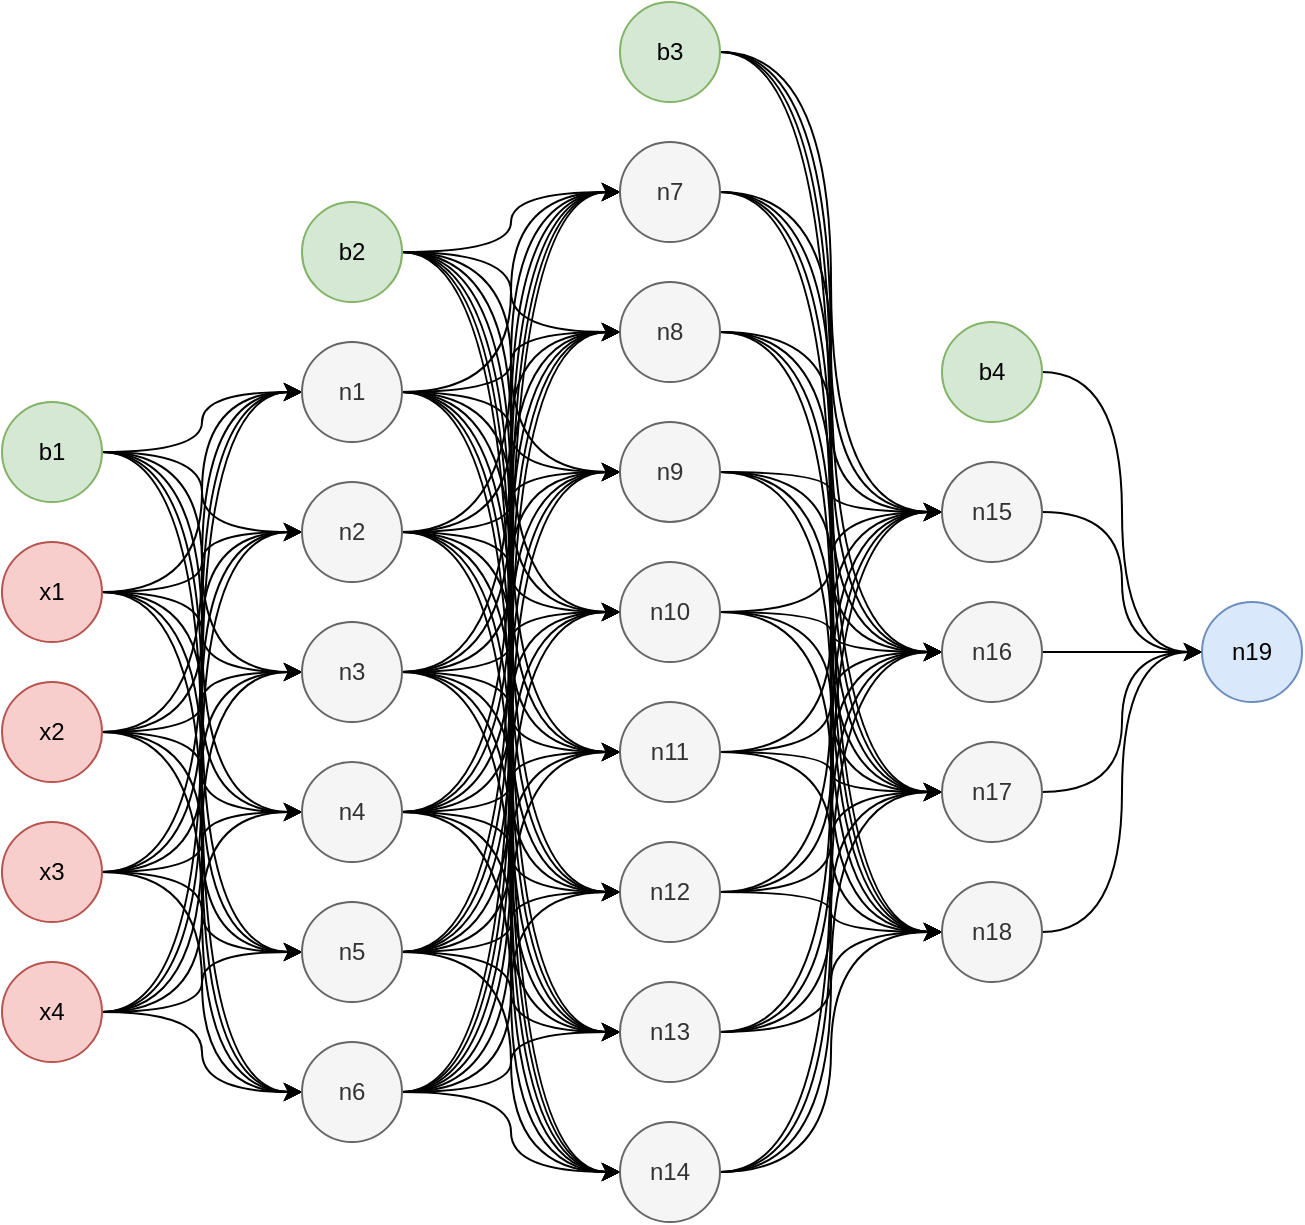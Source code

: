 <mxfile version="14.1.8" type="device"><diagram id="i4QW6xnq4orfAD7NVivl" name="Page-1"><mxGraphModel dx="1038" dy="580" grid="1" gridSize="10" guides="1" tooltips="1" connect="1" arrows="1" fold="1" page="1" pageScale="1" pageWidth="827" pageHeight="1169" math="0" shadow="0"><root><mxCell id="0"/><mxCell id="1" parent="0"/><mxCell id="Dsh7OCqlqzc1dvx7NN0r-18" style="edgeStyle=orthogonalEdgeStyle;curved=1;rounded=0;orthogonalLoop=1;jettySize=auto;html=1;exitX=1;exitY=0.5;exitDx=0;exitDy=0;entryX=0;entryY=0.5;entryDx=0;entryDy=0;" edge="1" parent="1" source="Dsh7OCqlqzc1dvx7NN0r-1" target="Dsh7OCqlqzc1dvx7NN0r-7"><mxGeometry relative="1" as="geometry"/></mxCell><mxCell id="Dsh7OCqlqzc1dvx7NN0r-19" style="edgeStyle=orthogonalEdgeStyle;curved=1;rounded=0;orthogonalLoop=1;jettySize=auto;html=1;exitX=1;exitY=0.5;exitDx=0;exitDy=0;entryX=0;entryY=0.5;entryDx=0;entryDy=0;" edge="1" parent="1" source="Dsh7OCqlqzc1dvx7NN0r-1" target="Dsh7OCqlqzc1dvx7NN0r-6"><mxGeometry relative="1" as="geometry"/></mxCell><mxCell id="Dsh7OCqlqzc1dvx7NN0r-20" style="edgeStyle=orthogonalEdgeStyle;curved=1;rounded=0;orthogonalLoop=1;jettySize=auto;html=1;exitX=1;exitY=0.5;exitDx=0;exitDy=0;entryX=0;entryY=0.5;entryDx=0;entryDy=0;" edge="1" parent="1" source="Dsh7OCqlqzc1dvx7NN0r-1" target="Dsh7OCqlqzc1dvx7NN0r-8"><mxGeometry relative="1" as="geometry"/></mxCell><mxCell id="Dsh7OCqlqzc1dvx7NN0r-21" style="edgeStyle=orthogonalEdgeStyle;curved=1;rounded=0;orthogonalLoop=1;jettySize=auto;html=1;exitX=1;exitY=0.5;exitDx=0;exitDy=0;entryX=0;entryY=0.5;entryDx=0;entryDy=0;" edge="1" parent="1" source="Dsh7OCqlqzc1dvx7NN0r-1" target="Dsh7OCqlqzc1dvx7NN0r-9"><mxGeometry relative="1" as="geometry"/></mxCell><mxCell id="Dsh7OCqlqzc1dvx7NN0r-22" style="edgeStyle=orthogonalEdgeStyle;curved=1;rounded=0;orthogonalLoop=1;jettySize=auto;html=1;exitX=1;exitY=0.5;exitDx=0;exitDy=0;entryX=0;entryY=0.5;entryDx=0;entryDy=0;" edge="1" parent="1" source="Dsh7OCqlqzc1dvx7NN0r-1" target="Dsh7OCqlqzc1dvx7NN0r-10"><mxGeometry relative="1" as="geometry"/></mxCell><mxCell id="Dsh7OCqlqzc1dvx7NN0r-23" style="edgeStyle=orthogonalEdgeStyle;curved=1;rounded=0;orthogonalLoop=1;jettySize=auto;html=1;exitX=1;exitY=0.5;exitDx=0;exitDy=0;entryX=0;entryY=0.5;entryDx=0;entryDy=0;" edge="1" parent="1" source="Dsh7OCqlqzc1dvx7NN0r-1" target="Dsh7OCqlqzc1dvx7NN0r-11"><mxGeometry relative="1" as="geometry"/></mxCell><mxCell id="Dsh7OCqlqzc1dvx7NN0r-1" value="x1" style="ellipse;whiteSpace=wrap;html=1;fillColor=#f8cecc;strokeColor=#b85450;" vertex="1" parent="1"><mxGeometry x="80" y="280" width="50" height="50" as="geometry"/></mxCell><mxCell id="Dsh7OCqlqzc1dvx7NN0r-24" style="edgeStyle=orthogonalEdgeStyle;curved=1;rounded=0;orthogonalLoop=1;jettySize=auto;html=1;exitX=1;exitY=0.5;exitDx=0;exitDy=0;entryX=0;entryY=0.5;entryDx=0;entryDy=0;" edge="1" parent="1" source="Dsh7OCqlqzc1dvx7NN0r-2" target="Dsh7OCqlqzc1dvx7NN0r-7"><mxGeometry relative="1" as="geometry"/></mxCell><mxCell id="Dsh7OCqlqzc1dvx7NN0r-25" style="edgeStyle=orthogonalEdgeStyle;curved=1;rounded=0;orthogonalLoop=1;jettySize=auto;html=1;exitX=1;exitY=0.5;exitDx=0;exitDy=0;entryX=0;entryY=0.5;entryDx=0;entryDy=0;" edge="1" parent="1" source="Dsh7OCqlqzc1dvx7NN0r-2" target="Dsh7OCqlqzc1dvx7NN0r-6"><mxGeometry relative="1" as="geometry"/></mxCell><mxCell id="Dsh7OCqlqzc1dvx7NN0r-26" style="edgeStyle=orthogonalEdgeStyle;curved=1;rounded=0;orthogonalLoop=1;jettySize=auto;html=1;exitX=1;exitY=0.5;exitDx=0;exitDy=0;entryX=0;entryY=0.5;entryDx=0;entryDy=0;" edge="1" parent="1" source="Dsh7OCqlqzc1dvx7NN0r-2" target="Dsh7OCqlqzc1dvx7NN0r-8"><mxGeometry relative="1" as="geometry"/></mxCell><mxCell id="Dsh7OCqlqzc1dvx7NN0r-27" style="edgeStyle=orthogonalEdgeStyle;curved=1;rounded=0;orthogonalLoop=1;jettySize=auto;html=1;exitX=1;exitY=0.5;exitDx=0;exitDy=0;entryX=0;entryY=0.5;entryDx=0;entryDy=0;" edge="1" parent="1" source="Dsh7OCqlqzc1dvx7NN0r-2" target="Dsh7OCqlqzc1dvx7NN0r-9"><mxGeometry relative="1" as="geometry"/></mxCell><mxCell id="Dsh7OCqlqzc1dvx7NN0r-28" style="edgeStyle=orthogonalEdgeStyle;curved=1;rounded=0;orthogonalLoop=1;jettySize=auto;html=1;exitX=1;exitY=0.5;exitDx=0;exitDy=0;entryX=0;entryY=0.5;entryDx=0;entryDy=0;" edge="1" parent="1" source="Dsh7OCqlqzc1dvx7NN0r-2" target="Dsh7OCqlqzc1dvx7NN0r-10"><mxGeometry relative="1" as="geometry"/></mxCell><mxCell id="Dsh7OCqlqzc1dvx7NN0r-29" style="edgeStyle=orthogonalEdgeStyle;curved=1;rounded=0;orthogonalLoop=1;jettySize=auto;html=1;exitX=1;exitY=0.5;exitDx=0;exitDy=0;entryX=0;entryY=0.5;entryDx=0;entryDy=0;" edge="1" parent="1" source="Dsh7OCqlqzc1dvx7NN0r-2" target="Dsh7OCqlqzc1dvx7NN0r-11"><mxGeometry relative="1" as="geometry"/></mxCell><mxCell id="Dsh7OCqlqzc1dvx7NN0r-2" value="x2" style="ellipse;whiteSpace=wrap;html=1;fillColor=#f8cecc;strokeColor=#b85450;" vertex="1" parent="1"><mxGeometry x="80" y="350" width="50" height="50" as="geometry"/></mxCell><mxCell id="Dsh7OCqlqzc1dvx7NN0r-30" style="edgeStyle=orthogonalEdgeStyle;curved=1;rounded=0;orthogonalLoop=1;jettySize=auto;html=1;exitX=1;exitY=0.5;exitDx=0;exitDy=0;entryX=0;entryY=0.5;entryDx=0;entryDy=0;" edge="1" parent="1" source="Dsh7OCqlqzc1dvx7NN0r-3" target="Dsh7OCqlqzc1dvx7NN0r-7"><mxGeometry relative="1" as="geometry"/></mxCell><mxCell id="Dsh7OCqlqzc1dvx7NN0r-31" style="edgeStyle=orthogonalEdgeStyle;curved=1;rounded=0;orthogonalLoop=1;jettySize=auto;html=1;exitX=1;exitY=0.5;exitDx=0;exitDy=0;entryX=0;entryY=0.5;entryDx=0;entryDy=0;" edge="1" parent="1" source="Dsh7OCqlqzc1dvx7NN0r-3" target="Dsh7OCqlqzc1dvx7NN0r-6"><mxGeometry relative="1" as="geometry"/></mxCell><mxCell id="Dsh7OCqlqzc1dvx7NN0r-32" style="edgeStyle=orthogonalEdgeStyle;curved=1;rounded=0;orthogonalLoop=1;jettySize=auto;html=1;exitX=1;exitY=0.5;exitDx=0;exitDy=0;entryX=0;entryY=0.5;entryDx=0;entryDy=0;" edge="1" parent="1" source="Dsh7OCqlqzc1dvx7NN0r-3" target="Dsh7OCqlqzc1dvx7NN0r-8"><mxGeometry relative="1" as="geometry"/></mxCell><mxCell id="Dsh7OCqlqzc1dvx7NN0r-33" style="edgeStyle=orthogonalEdgeStyle;curved=1;rounded=0;orthogonalLoop=1;jettySize=auto;html=1;exitX=1;exitY=0.5;exitDx=0;exitDy=0;entryX=0;entryY=0.5;entryDx=0;entryDy=0;" edge="1" parent="1" source="Dsh7OCqlqzc1dvx7NN0r-3" target="Dsh7OCqlqzc1dvx7NN0r-9"><mxGeometry relative="1" as="geometry"/></mxCell><mxCell id="Dsh7OCqlqzc1dvx7NN0r-34" style="edgeStyle=orthogonalEdgeStyle;curved=1;rounded=0;orthogonalLoop=1;jettySize=auto;html=1;exitX=1;exitY=0.5;exitDx=0;exitDy=0;entryX=0;entryY=0.5;entryDx=0;entryDy=0;" edge="1" parent="1" source="Dsh7OCqlqzc1dvx7NN0r-3" target="Dsh7OCqlqzc1dvx7NN0r-10"><mxGeometry relative="1" as="geometry"/></mxCell><mxCell id="Dsh7OCqlqzc1dvx7NN0r-35" style="edgeStyle=orthogonalEdgeStyle;curved=1;rounded=0;orthogonalLoop=1;jettySize=auto;html=1;exitX=1;exitY=0.5;exitDx=0;exitDy=0;entryX=0;entryY=0.5;entryDx=0;entryDy=0;" edge="1" parent="1" source="Dsh7OCqlqzc1dvx7NN0r-3" target="Dsh7OCqlqzc1dvx7NN0r-11"><mxGeometry relative="1" as="geometry"/></mxCell><mxCell id="Dsh7OCqlqzc1dvx7NN0r-3" value="x3" style="ellipse;whiteSpace=wrap;html=1;fillColor=#f8cecc;strokeColor=#b85450;" vertex="1" parent="1"><mxGeometry x="80" y="420" width="50" height="50" as="geometry"/></mxCell><mxCell id="Dsh7OCqlqzc1dvx7NN0r-36" style="edgeStyle=orthogonalEdgeStyle;curved=1;rounded=0;orthogonalLoop=1;jettySize=auto;html=1;exitX=1;exitY=0.5;exitDx=0;exitDy=0;entryX=0;entryY=0.5;entryDx=0;entryDy=0;" edge="1" parent="1" source="Dsh7OCqlqzc1dvx7NN0r-4" target="Dsh7OCqlqzc1dvx7NN0r-7"><mxGeometry relative="1" as="geometry"/></mxCell><mxCell id="Dsh7OCqlqzc1dvx7NN0r-37" style="edgeStyle=orthogonalEdgeStyle;curved=1;rounded=0;orthogonalLoop=1;jettySize=auto;html=1;exitX=1;exitY=0.5;exitDx=0;exitDy=0;entryX=0;entryY=0.5;entryDx=0;entryDy=0;" edge="1" parent="1" source="Dsh7OCqlqzc1dvx7NN0r-4" target="Dsh7OCqlqzc1dvx7NN0r-6"><mxGeometry relative="1" as="geometry"/></mxCell><mxCell id="Dsh7OCqlqzc1dvx7NN0r-38" style="edgeStyle=orthogonalEdgeStyle;curved=1;rounded=0;orthogonalLoop=1;jettySize=auto;html=1;exitX=1;exitY=0.5;exitDx=0;exitDy=0;entryX=0;entryY=0.5;entryDx=0;entryDy=0;" edge="1" parent="1" source="Dsh7OCqlqzc1dvx7NN0r-4" target="Dsh7OCqlqzc1dvx7NN0r-8"><mxGeometry relative="1" as="geometry"/></mxCell><mxCell id="Dsh7OCqlqzc1dvx7NN0r-39" style="edgeStyle=orthogonalEdgeStyle;curved=1;rounded=0;orthogonalLoop=1;jettySize=auto;html=1;exitX=1;exitY=0.5;exitDx=0;exitDy=0;entryX=0;entryY=0.5;entryDx=0;entryDy=0;" edge="1" parent="1" source="Dsh7OCqlqzc1dvx7NN0r-4" target="Dsh7OCqlqzc1dvx7NN0r-9"><mxGeometry relative="1" as="geometry"/></mxCell><mxCell id="Dsh7OCqlqzc1dvx7NN0r-40" style="edgeStyle=orthogonalEdgeStyle;curved=1;rounded=0;orthogonalLoop=1;jettySize=auto;html=1;exitX=1;exitY=0.5;exitDx=0;exitDy=0;entryX=0;entryY=0.5;entryDx=0;entryDy=0;" edge="1" parent="1" source="Dsh7OCqlqzc1dvx7NN0r-4" target="Dsh7OCqlqzc1dvx7NN0r-10"><mxGeometry relative="1" as="geometry"/></mxCell><mxCell id="Dsh7OCqlqzc1dvx7NN0r-41" style="edgeStyle=orthogonalEdgeStyle;curved=1;rounded=0;orthogonalLoop=1;jettySize=auto;html=1;exitX=1;exitY=0.5;exitDx=0;exitDy=0;entryX=0;entryY=0.5;entryDx=0;entryDy=0;" edge="1" parent="1" source="Dsh7OCqlqzc1dvx7NN0r-4" target="Dsh7OCqlqzc1dvx7NN0r-11"><mxGeometry relative="1" as="geometry"/></mxCell><mxCell id="Dsh7OCqlqzc1dvx7NN0r-4" value="x4" style="ellipse;whiteSpace=wrap;html=1;fillColor=#f8cecc;strokeColor=#b85450;" vertex="1" parent="1"><mxGeometry x="80" y="490" width="50" height="50" as="geometry"/></mxCell><mxCell id="Dsh7OCqlqzc1dvx7NN0r-12" style="edgeStyle=orthogonalEdgeStyle;rounded=0;orthogonalLoop=1;jettySize=auto;html=1;exitX=1;exitY=0.5;exitDx=0;exitDy=0;entryX=0;entryY=0.5;entryDx=0;entryDy=0;curved=1;" edge="1" parent="1" source="Dsh7OCqlqzc1dvx7NN0r-5" target="Dsh7OCqlqzc1dvx7NN0r-7"><mxGeometry relative="1" as="geometry"/></mxCell><mxCell id="Dsh7OCqlqzc1dvx7NN0r-13" style="edgeStyle=orthogonalEdgeStyle;curved=1;rounded=0;orthogonalLoop=1;jettySize=auto;html=1;exitX=1;exitY=0.5;exitDx=0;exitDy=0;entryX=0;entryY=0.5;entryDx=0;entryDy=0;" edge="1" parent="1" source="Dsh7OCqlqzc1dvx7NN0r-5" target="Dsh7OCqlqzc1dvx7NN0r-6"><mxGeometry relative="1" as="geometry"/></mxCell><mxCell id="Dsh7OCqlqzc1dvx7NN0r-14" style="edgeStyle=orthogonalEdgeStyle;curved=1;rounded=0;orthogonalLoop=1;jettySize=auto;html=1;exitX=1;exitY=0.5;exitDx=0;exitDy=0;entryX=0;entryY=0.5;entryDx=0;entryDy=0;" edge="1" parent="1" source="Dsh7OCqlqzc1dvx7NN0r-5" target="Dsh7OCqlqzc1dvx7NN0r-8"><mxGeometry relative="1" as="geometry"/></mxCell><mxCell id="Dsh7OCqlqzc1dvx7NN0r-15" style="edgeStyle=orthogonalEdgeStyle;curved=1;rounded=0;orthogonalLoop=1;jettySize=auto;html=1;exitX=1;exitY=0.5;exitDx=0;exitDy=0;entryX=0;entryY=0.5;entryDx=0;entryDy=0;" edge="1" parent="1" source="Dsh7OCqlqzc1dvx7NN0r-5" target="Dsh7OCqlqzc1dvx7NN0r-9"><mxGeometry relative="1" as="geometry"/></mxCell><mxCell id="Dsh7OCqlqzc1dvx7NN0r-16" style="edgeStyle=orthogonalEdgeStyle;curved=1;rounded=0;orthogonalLoop=1;jettySize=auto;html=1;exitX=1;exitY=0.5;exitDx=0;exitDy=0;entryX=0;entryY=0.5;entryDx=0;entryDy=0;" edge="1" parent="1" source="Dsh7OCqlqzc1dvx7NN0r-5" target="Dsh7OCqlqzc1dvx7NN0r-10"><mxGeometry relative="1" as="geometry"/></mxCell><mxCell id="Dsh7OCqlqzc1dvx7NN0r-17" style="edgeStyle=orthogonalEdgeStyle;curved=1;rounded=0;orthogonalLoop=1;jettySize=auto;html=1;exitX=1;exitY=0.5;exitDx=0;exitDy=0;entryX=0;entryY=0.5;entryDx=0;entryDy=0;" edge="1" parent="1" source="Dsh7OCqlqzc1dvx7NN0r-5" target="Dsh7OCqlqzc1dvx7NN0r-11"><mxGeometry relative="1" as="geometry"/></mxCell><mxCell id="Dsh7OCqlqzc1dvx7NN0r-5" value="b1" style="ellipse;whiteSpace=wrap;html=1;fillColor=#d5e8d4;strokeColor=#82b366;" vertex="1" parent="1"><mxGeometry x="80" y="210" width="50" height="50" as="geometry"/></mxCell><mxCell id="Dsh7OCqlqzc1dvx7NN0r-67" style="edgeStyle=orthogonalEdgeStyle;curved=1;rounded=0;orthogonalLoop=1;jettySize=auto;html=1;exitX=1;exitY=0.5;exitDx=0;exitDy=0;entryX=0;entryY=0.5;entryDx=0;entryDy=0;" edge="1" parent="1" source="Dsh7OCqlqzc1dvx7NN0r-6" target="Dsh7OCqlqzc1dvx7NN0r-43"><mxGeometry relative="1" as="geometry"/></mxCell><mxCell id="Dsh7OCqlqzc1dvx7NN0r-68" style="edgeStyle=orthogonalEdgeStyle;curved=1;rounded=0;orthogonalLoop=1;jettySize=auto;html=1;exitX=1;exitY=0.5;exitDx=0;exitDy=0;entryX=0;entryY=0.5;entryDx=0;entryDy=0;" edge="1" parent="1" source="Dsh7OCqlqzc1dvx7NN0r-6" target="Dsh7OCqlqzc1dvx7NN0r-42"><mxGeometry relative="1" as="geometry"/></mxCell><mxCell id="Dsh7OCqlqzc1dvx7NN0r-69" style="edgeStyle=orthogonalEdgeStyle;curved=1;rounded=0;orthogonalLoop=1;jettySize=auto;html=1;exitX=1;exitY=0.5;exitDx=0;exitDy=0;entryX=0;entryY=0.5;entryDx=0;entryDy=0;" edge="1" parent="1" source="Dsh7OCqlqzc1dvx7NN0r-6" target="Dsh7OCqlqzc1dvx7NN0r-44"><mxGeometry relative="1" as="geometry"/></mxCell><mxCell id="Dsh7OCqlqzc1dvx7NN0r-70" style="edgeStyle=orthogonalEdgeStyle;curved=1;rounded=0;orthogonalLoop=1;jettySize=auto;html=1;exitX=1;exitY=0.5;exitDx=0;exitDy=0;entryX=0;entryY=0.5;entryDx=0;entryDy=0;" edge="1" parent="1" source="Dsh7OCqlqzc1dvx7NN0r-6" target="Dsh7OCqlqzc1dvx7NN0r-45"><mxGeometry relative="1" as="geometry"/></mxCell><mxCell id="Dsh7OCqlqzc1dvx7NN0r-71" style="edgeStyle=orthogonalEdgeStyle;curved=1;rounded=0;orthogonalLoop=1;jettySize=auto;html=1;exitX=1;exitY=0.5;exitDx=0;exitDy=0;entryX=0;entryY=0.5;entryDx=0;entryDy=0;" edge="1" parent="1" source="Dsh7OCqlqzc1dvx7NN0r-6" target="Dsh7OCqlqzc1dvx7NN0r-46"><mxGeometry relative="1" as="geometry"/></mxCell><mxCell id="Dsh7OCqlqzc1dvx7NN0r-72" style="edgeStyle=orthogonalEdgeStyle;curved=1;rounded=0;orthogonalLoop=1;jettySize=auto;html=1;exitX=1;exitY=0.5;exitDx=0;exitDy=0;entryX=0;entryY=0.5;entryDx=0;entryDy=0;" edge="1" parent="1" source="Dsh7OCqlqzc1dvx7NN0r-6" target="Dsh7OCqlqzc1dvx7NN0r-47"><mxGeometry relative="1" as="geometry"/></mxCell><mxCell id="Dsh7OCqlqzc1dvx7NN0r-73" style="edgeStyle=orthogonalEdgeStyle;curved=1;rounded=0;orthogonalLoop=1;jettySize=auto;html=1;exitX=1;exitY=0.5;exitDx=0;exitDy=0;entryX=0;entryY=0.5;entryDx=0;entryDy=0;" edge="1" parent="1" source="Dsh7OCqlqzc1dvx7NN0r-6" target="Dsh7OCqlqzc1dvx7NN0r-48"><mxGeometry relative="1" as="geometry"/></mxCell><mxCell id="Dsh7OCqlqzc1dvx7NN0r-74" style="edgeStyle=orthogonalEdgeStyle;curved=1;rounded=0;orthogonalLoop=1;jettySize=auto;html=1;exitX=1;exitY=0.5;exitDx=0;exitDy=0;entryX=0;entryY=0.5;entryDx=0;entryDy=0;" edge="1" parent="1" source="Dsh7OCqlqzc1dvx7NN0r-6" target="Dsh7OCqlqzc1dvx7NN0r-49"><mxGeometry relative="1" as="geometry"/></mxCell><mxCell id="Dsh7OCqlqzc1dvx7NN0r-6" value="n2" style="ellipse;whiteSpace=wrap;html=1;fillColor=#f5f5f5;strokeColor=#666666;fontColor=#333333;" vertex="1" parent="1"><mxGeometry x="230" y="250" width="50" height="50" as="geometry"/></mxCell><mxCell id="Dsh7OCqlqzc1dvx7NN0r-59" style="edgeStyle=orthogonalEdgeStyle;curved=1;rounded=0;orthogonalLoop=1;jettySize=auto;html=1;exitX=1;exitY=0.5;exitDx=0;exitDy=0;entryX=0;entryY=0.5;entryDx=0;entryDy=0;" edge="1" parent="1" source="Dsh7OCqlqzc1dvx7NN0r-7" target="Dsh7OCqlqzc1dvx7NN0r-43"><mxGeometry relative="1" as="geometry"/></mxCell><mxCell id="Dsh7OCqlqzc1dvx7NN0r-60" style="edgeStyle=orthogonalEdgeStyle;curved=1;rounded=0;orthogonalLoop=1;jettySize=auto;html=1;exitX=1;exitY=0.5;exitDx=0;exitDy=0;entryX=0;entryY=0.5;entryDx=0;entryDy=0;" edge="1" parent="1" source="Dsh7OCqlqzc1dvx7NN0r-7" target="Dsh7OCqlqzc1dvx7NN0r-42"><mxGeometry relative="1" as="geometry"/></mxCell><mxCell id="Dsh7OCqlqzc1dvx7NN0r-61" style="edgeStyle=orthogonalEdgeStyle;curved=1;rounded=0;orthogonalLoop=1;jettySize=auto;html=1;exitX=1;exitY=0.5;exitDx=0;exitDy=0;entryX=0;entryY=0.5;entryDx=0;entryDy=0;" edge="1" parent="1" source="Dsh7OCqlqzc1dvx7NN0r-7" target="Dsh7OCqlqzc1dvx7NN0r-44"><mxGeometry relative="1" as="geometry"/></mxCell><mxCell id="Dsh7OCqlqzc1dvx7NN0r-62" style="edgeStyle=orthogonalEdgeStyle;curved=1;rounded=0;orthogonalLoop=1;jettySize=auto;html=1;exitX=1;exitY=0.5;exitDx=0;exitDy=0;entryX=0;entryY=0.5;entryDx=0;entryDy=0;" edge="1" parent="1" source="Dsh7OCqlqzc1dvx7NN0r-7" target="Dsh7OCqlqzc1dvx7NN0r-45"><mxGeometry relative="1" as="geometry"/></mxCell><mxCell id="Dsh7OCqlqzc1dvx7NN0r-63" style="edgeStyle=orthogonalEdgeStyle;curved=1;rounded=0;orthogonalLoop=1;jettySize=auto;html=1;exitX=1;exitY=0.5;exitDx=0;exitDy=0;entryX=0;entryY=0.5;entryDx=0;entryDy=0;" edge="1" parent="1" source="Dsh7OCqlqzc1dvx7NN0r-7" target="Dsh7OCqlqzc1dvx7NN0r-46"><mxGeometry relative="1" as="geometry"/></mxCell><mxCell id="Dsh7OCqlqzc1dvx7NN0r-64" style="edgeStyle=orthogonalEdgeStyle;curved=1;rounded=0;orthogonalLoop=1;jettySize=auto;html=1;exitX=1;exitY=0.5;exitDx=0;exitDy=0;entryX=0;entryY=0.5;entryDx=0;entryDy=0;" edge="1" parent="1" source="Dsh7OCqlqzc1dvx7NN0r-7" target="Dsh7OCqlqzc1dvx7NN0r-47"><mxGeometry relative="1" as="geometry"/></mxCell><mxCell id="Dsh7OCqlqzc1dvx7NN0r-65" style="edgeStyle=orthogonalEdgeStyle;curved=1;rounded=0;orthogonalLoop=1;jettySize=auto;html=1;exitX=1;exitY=0.5;exitDx=0;exitDy=0;entryX=0;entryY=0.5;entryDx=0;entryDy=0;" edge="1" parent="1" source="Dsh7OCqlqzc1dvx7NN0r-7" target="Dsh7OCqlqzc1dvx7NN0r-48"><mxGeometry relative="1" as="geometry"/></mxCell><mxCell id="Dsh7OCqlqzc1dvx7NN0r-66" style="edgeStyle=orthogonalEdgeStyle;curved=1;rounded=0;orthogonalLoop=1;jettySize=auto;html=1;exitX=1;exitY=0.5;exitDx=0;exitDy=0;entryX=0;entryY=0.5;entryDx=0;entryDy=0;" edge="1" parent="1" source="Dsh7OCqlqzc1dvx7NN0r-7" target="Dsh7OCqlqzc1dvx7NN0r-49"><mxGeometry relative="1" as="geometry"/></mxCell><mxCell id="Dsh7OCqlqzc1dvx7NN0r-7" value="n1" style="ellipse;whiteSpace=wrap;html=1;fillColor=#f5f5f5;strokeColor=#666666;fontColor=#333333;" vertex="1" parent="1"><mxGeometry x="230" y="180" width="50" height="50" as="geometry"/></mxCell><mxCell id="Dsh7OCqlqzc1dvx7NN0r-75" style="edgeStyle=orthogonalEdgeStyle;curved=1;rounded=0;orthogonalLoop=1;jettySize=auto;html=1;exitX=1;exitY=0.5;exitDx=0;exitDy=0;entryX=0;entryY=0.5;entryDx=0;entryDy=0;" edge="1" parent="1" source="Dsh7OCqlqzc1dvx7NN0r-8" target="Dsh7OCqlqzc1dvx7NN0r-43"><mxGeometry relative="1" as="geometry"/></mxCell><mxCell id="Dsh7OCqlqzc1dvx7NN0r-76" style="edgeStyle=orthogonalEdgeStyle;curved=1;rounded=0;orthogonalLoop=1;jettySize=auto;html=1;exitX=1;exitY=0.5;exitDx=0;exitDy=0;entryX=0;entryY=0.5;entryDx=0;entryDy=0;" edge="1" parent="1" source="Dsh7OCqlqzc1dvx7NN0r-8" target="Dsh7OCqlqzc1dvx7NN0r-42"><mxGeometry relative="1" as="geometry"/></mxCell><mxCell id="Dsh7OCqlqzc1dvx7NN0r-77" style="edgeStyle=orthogonalEdgeStyle;curved=1;rounded=0;orthogonalLoop=1;jettySize=auto;html=1;exitX=1;exitY=0.5;exitDx=0;exitDy=0;entryX=0;entryY=0.5;entryDx=0;entryDy=0;" edge="1" parent="1" source="Dsh7OCqlqzc1dvx7NN0r-8" target="Dsh7OCqlqzc1dvx7NN0r-44"><mxGeometry relative="1" as="geometry"/></mxCell><mxCell id="Dsh7OCqlqzc1dvx7NN0r-78" style="edgeStyle=orthogonalEdgeStyle;curved=1;rounded=0;orthogonalLoop=1;jettySize=auto;html=1;exitX=1;exitY=0.5;exitDx=0;exitDy=0;entryX=0;entryY=0.5;entryDx=0;entryDy=0;" edge="1" parent="1" source="Dsh7OCqlqzc1dvx7NN0r-8" target="Dsh7OCqlqzc1dvx7NN0r-45"><mxGeometry relative="1" as="geometry"/></mxCell><mxCell id="Dsh7OCqlqzc1dvx7NN0r-79" style="edgeStyle=orthogonalEdgeStyle;curved=1;rounded=0;orthogonalLoop=1;jettySize=auto;html=1;exitX=1;exitY=0.5;exitDx=0;exitDy=0;entryX=0;entryY=0.5;entryDx=0;entryDy=0;" edge="1" parent="1" source="Dsh7OCqlqzc1dvx7NN0r-8" target="Dsh7OCqlqzc1dvx7NN0r-46"><mxGeometry relative="1" as="geometry"/></mxCell><mxCell id="Dsh7OCqlqzc1dvx7NN0r-80" style="edgeStyle=orthogonalEdgeStyle;curved=1;rounded=0;orthogonalLoop=1;jettySize=auto;html=1;exitX=1;exitY=0.5;exitDx=0;exitDy=0;entryX=0;entryY=0.5;entryDx=0;entryDy=0;" edge="1" parent="1" source="Dsh7OCqlqzc1dvx7NN0r-8" target="Dsh7OCqlqzc1dvx7NN0r-47"><mxGeometry relative="1" as="geometry"/></mxCell><mxCell id="Dsh7OCqlqzc1dvx7NN0r-81" style="edgeStyle=orthogonalEdgeStyle;curved=1;rounded=0;orthogonalLoop=1;jettySize=auto;html=1;exitX=1;exitY=0.5;exitDx=0;exitDy=0;entryX=0;entryY=0.5;entryDx=0;entryDy=0;" edge="1" parent="1" source="Dsh7OCqlqzc1dvx7NN0r-8" target="Dsh7OCqlqzc1dvx7NN0r-48"><mxGeometry relative="1" as="geometry"/></mxCell><mxCell id="Dsh7OCqlqzc1dvx7NN0r-82" style="edgeStyle=orthogonalEdgeStyle;curved=1;rounded=0;orthogonalLoop=1;jettySize=auto;html=1;exitX=1;exitY=0.5;exitDx=0;exitDy=0;entryX=0;entryY=0.5;entryDx=0;entryDy=0;" edge="1" parent="1" source="Dsh7OCqlqzc1dvx7NN0r-8" target="Dsh7OCqlqzc1dvx7NN0r-49"><mxGeometry relative="1" as="geometry"/></mxCell><mxCell id="Dsh7OCqlqzc1dvx7NN0r-8" value="n3" style="ellipse;whiteSpace=wrap;html=1;fillColor=#f5f5f5;strokeColor=#666666;fontColor=#333333;" vertex="1" parent="1"><mxGeometry x="230" y="320" width="50" height="50" as="geometry"/></mxCell><mxCell id="Dsh7OCqlqzc1dvx7NN0r-83" style="edgeStyle=orthogonalEdgeStyle;curved=1;rounded=0;orthogonalLoop=1;jettySize=auto;html=1;exitX=1;exitY=0.5;exitDx=0;exitDy=0;entryX=0;entryY=0.5;entryDx=0;entryDy=0;" edge="1" parent="1" source="Dsh7OCqlqzc1dvx7NN0r-9" target="Dsh7OCqlqzc1dvx7NN0r-43"><mxGeometry relative="1" as="geometry"/></mxCell><mxCell id="Dsh7OCqlqzc1dvx7NN0r-84" style="edgeStyle=orthogonalEdgeStyle;curved=1;rounded=0;orthogonalLoop=1;jettySize=auto;html=1;exitX=1;exitY=0.5;exitDx=0;exitDy=0;entryX=0;entryY=0.5;entryDx=0;entryDy=0;" edge="1" parent="1" source="Dsh7OCqlqzc1dvx7NN0r-9" target="Dsh7OCqlqzc1dvx7NN0r-42"><mxGeometry relative="1" as="geometry"/></mxCell><mxCell id="Dsh7OCqlqzc1dvx7NN0r-85" style="edgeStyle=orthogonalEdgeStyle;curved=1;rounded=0;orthogonalLoop=1;jettySize=auto;html=1;exitX=1;exitY=0.5;exitDx=0;exitDy=0;entryX=0;entryY=0.5;entryDx=0;entryDy=0;" edge="1" parent="1" source="Dsh7OCqlqzc1dvx7NN0r-9" target="Dsh7OCqlqzc1dvx7NN0r-44"><mxGeometry relative="1" as="geometry"/></mxCell><mxCell id="Dsh7OCqlqzc1dvx7NN0r-86" style="edgeStyle=orthogonalEdgeStyle;curved=1;rounded=0;orthogonalLoop=1;jettySize=auto;html=1;exitX=1;exitY=0.5;exitDx=0;exitDy=0;entryX=0;entryY=0.5;entryDx=0;entryDy=0;" edge="1" parent="1" source="Dsh7OCqlqzc1dvx7NN0r-9" target="Dsh7OCqlqzc1dvx7NN0r-45"><mxGeometry relative="1" as="geometry"/></mxCell><mxCell id="Dsh7OCqlqzc1dvx7NN0r-87" style="edgeStyle=orthogonalEdgeStyle;curved=1;rounded=0;orthogonalLoop=1;jettySize=auto;html=1;exitX=1;exitY=0.5;exitDx=0;exitDy=0;entryX=0;entryY=0.5;entryDx=0;entryDy=0;" edge="1" parent="1" source="Dsh7OCqlqzc1dvx7NN0r-9" target="Dsh7OCqlqzc1dvx7NN0r-46"><mxGeometry relative="1" as="geometry"/></mxCell><mxCell id="Dsh7OCqlqzc1dvx7NN0r-88" style="edgeStyle=orthogonalEdgeStyle;curved=1;rounded=0;orthogonalLoop=1;jettySize=auto;html=1;exitX=1;exitY=0.5;exitDx=0;exitDy=0;entryX=0;entryY=0.5;entryDx=0;entryDy=0;" edge="1" parent="1" source="Dsh7OCqlqzc1dvx7NN0r-9" target="Dsh7OCqlqzc1dvx7NN0r-47"><mxGeometry relative="1" as="geometry"/></mxCell><mxCell id="Dsh7OCqlqzc1dvx7NN0r-89" style="edgeStyle=orthogonalEdgeStyle;curved=1;rounded=0;orthogonalLoop=1;jettySize=auto;html=1;exitX=1;exitY=0.5;exitDx=0;exitDy=0;entryX=0;entryY=0.5;entryDx=0;entryDy=0;" edge="1" parent="1" source="Dsh7OCqlqzc1dvx7NN0r-9" target="Dsh7OCqlqzc1dvx7NN0r-48"><mxGeometry relative="1" as="geometry"/></mxCell><mxCell id="Dsh7OCqlqzc1dvx7NN0r-90" style="edgeStyle=orthogonalEdgeStyle;curved=1;rounded=0;orthogonalLoop=1;jettySize=auto;html=1;exitX=1;exitY=0.5;exitDx=0;exitDy=0;entryX=0;entryY=0.5;entryDx=0;entryDy=0;" edge="1" parent="1" source="Dsh7OCqlqzc1dvx7NN0r-9" target="Dsh7OCqlqzc1dvx7NN0r-49"><mxGeometry relative="1" as="geometry"/></mxCell><mxCell id="Dsh7OCqlqzc1dvx7NN0r-9" value="n4" style="ellipse;whiteSpace=wrap;html=1;fillColor=#f5f5f5;strokeColor=#666666;fontColor=#333333;" vertex="1" parent="1"><mxGeometry x="230" y="390" width="50" height="50" as="geometry"/></mxCell><mxCell id="Dsh7OCqlqzc1dvx7NN0r-91" style="edgeStyle=orthogonalEdgeStyle;curved=1;rounded=0;orthogonalLoop=1;jettySize=auto;html=1;exitX=1;exitY=0.5;exitDx=0;exitDy=0;entryX=0;entryY=0.5;entryDx=0;entryDy=0;" edge="1" parent="1" source="Dsh7OCqlqzc1dvx7NN0r-10" target="Dsh7OCqlqzc1dvx7NN0r-43"><mxGeometry relative="1" as="geometry"/></mxCell><mxCell id="Dsh7OCqlqzc1dvx7NN0r-92" style="edgeStyle=orthogonalEdgeStyle;curved=1;rounded=0;orthogonalLoop=1;jettySize=auto;html=1;exitX=1;exitY=0.5;exitDx=0;exitDy=0;entryX=0;entryY=0.5;entryDx=0;entryDy=0;" edge="1" parent="1" source="Dsh7OCqlqzc1dvx7NN0r-10" target="Dsh7OCqlqzc1dvx7NN0r-42"><mxGeometry relative="1" as="geometry"/></mxCell><mxCell id="Dsh7OCqlqzc1dvx7NN0r-93" style="edgeStyle=orthogonalEdgeStyle;curved=1;rounded=0;orthogonalLoop=1;jettySize=auto;html=1;exitX=1;exitY=0.5;exitDx=0;exitDy=0;entryX=0;entryY=0.5;entryDx=0;entryDy=0;" edge="1" parent="1" source="Dsh7OCqlqzc1dvx7NN0r-10" target="Dsh7OCqlqzc1dvx7NN0r-44"><mxGeometry relative="1" as="geometry"/></mxCell><mxCell id="Dsh7OCqlqzc1dvx7NN0r-94" style="edgeStyle=orthogonalEdgeStyle;curved=1;rounded=0;orthogonalLoop=1;jettySize=auto;html=1;exitX=1;exitY=0.5;exitDx=0;exitDy=0;entryX=0;entryY=0.5;entryDx=0;entryDy=0;" edge="1" parent="1" source="Dsh7OCqlqzc1dvx7NN0r-10" target="Dsh7OCqlqzc1dvx7NN0r-45"><mxGeometry relative="1" as="geometry"/></mxCell><mxCell id="Dsh7OCqlqzc1dvx7NN0r-95" style="edgeStyle=orthogonalEdgeStyle;curved=1;rounded=0;orthogonalLoop=1;jettySize=auto;html=1;exitX=1;exitY=0.5;exitDx=0;exitDy=0;entryX=0;entryY=0.5;entryDx=0;entryDy=0;" edge="1" parent="1" source="Dsh7OCqlqzc1dvx7NN0r-10" target="Dsh7OCqlqzc1dvx7NN0r-46"><mxGeometry relative="1" as="geometry"/></mxCell><mxCell id="Dsh7OCqlqzc1dvx7NN0r-96" style="edgeStyle=orthogonalEdgeStyle;curved=1;rounded=0;orthogonalLoop=1;jettySize=auto;html=1;exitX=1;exitY=0.5;exitDx=0;exitDy=0;entryX=0;entryY=0.5;entryDx=0;entryDy=0;" edge="1" parent="1" source="Dsh7OCqlqzc1dvx7NN0r-10" target="Dsh7OCqlqzc1dvx7NN0r-47"><mxGeometry relative="1" as="geometry"/></mxCell><mxCell id="Dsh7OCqlqzc1dvx7NN0r-97" style="edgeStyle=orthogonalEdgeStyle;curved=1;rounded=0;orthogonalLoop=1;jettySize=auto;html=1;exitX=1;exitY=0.5;exitDx=0;exitDy=0;entryX=0;entryY=0.5;entryDx=0;entryDy=0;" edge="1" parent="1" source="Dsh7OCqlqzc1dvx7NN0r-10" target="Dsh7OCqlqzc1dvx7NN0r-48"><mxGeometry relative="1" as="geometry"/></mxCell><mxCell id="Dsh7OCqlqzc1dvx7NN0r-98" style="edgeStyle=orthogonalEdgeStyle;curved=1;rounded=0;orthogonalLoop=1;jettySize=auto;html=1;exitX=1;exitY=0.5;exitDx=0;exitDy=0;entryX=0;entryY=0.5;entryDx=0;entryDy=0;" edge="1" parent="1" source="Dsh7OCqlqzc1dvx7NN0r-10" target="Dsh7OCqlqzc1dvx7NN0r-49"><mxGeometry relative="1" as="geometry"/></mxCell><mxCell id="Dsh7OCqlqzc1dvx7NN0r-10" value="n5" style="ellipse;whiteSpace=wrap;html=1;fillColor=#f5f5f5;strokeColor=#666666;fontColor=#333333;" vertex="1" parent="1"><mxGeometry x="230" y="460" width="50" height="50" as="geometry"/></mxCell><mxCell id="Dsh7OCqlqzc1dvx7NN0r-99" style="edgeStyle=orthogonalEdgeStyle;curved=1;rounded=0;orthogonalLoop=1;jettySize=auto;html=1;exitX=1;exitY=0.5;exitDx=0;exitDy=0;entryX=0;entryY=0.5;entryDx=0;entryDy=0;" edge="1" parent="1" source="Dsh7OCqlqzc1dvx7NN0r-11" target="Dsh7OCqlqzc1dvx7NN0r-43"><mxGeometry relative="1" as="geometry"/></mxCell><mxCell id="Dsh7OCqlqzc1dvx7NN0r-100" style="edgeStyle=orthogonalEdgeStyle;curved=1;rounded=0;orthogonalLoop=1;jettySize=auto;html=1;exitX=1;exitY=0.5;exitDx=0;exitDy=0;entryX=0;entryY=0.5;entryDx=0;entryDy=0;" edge="1" parent="1" source="Dsh7OCqlqzc1dvx7NN0r-11" target="Dsh7OCqlqzc1dvx7NN0r-42"><mxGeometry relative="1" as="geometry"/></mxCell><mxCell id="Dsh7OCqlqzc1dvx7NN0r-101" style="edgeStyle=orthogonalEdgeStyle;curved=1;rounded=0;orthogonalLoop=1;jettySize=auto;html=1;exitX=1;exitY=0.5;exitDx=0;exitDy=0;entryX=0;entryY=0.5;entryDx=0;entryDy=0;" edge="1" parent="1" source="Dsh7OCqlqzc1dvx7NN0r-11" target="Dsh7OCqlqzc1dvx7NN0r-44"><mxGeometry relative="1" as="geometry"/></mxCell><mxCell id="Dsh7OCqlqzc1dvx7NN0r-102" style="edgeStyle=orthogonalEdgeStyle;curved=1;rounded=0;orthogonalLoop=1;jettySize=auto;html=1;exitX=1;exitY=0.5;exitDx=0;exitDy=0;entryX=0;entryY=0.5;entryDx=0;entryDy=0;" edge="1" parent="1" source="Dsh7OCqlqzc1dvx7NN0r-11" target="Dsh7OCqlqzc1dvx7NN0r-45"><mxGeometry relative="1" as="geometry"/></mxCell><mxCell id="Dsh7OCqlqzc1dvx7NN0r-103" style="edgeStyle=orthogonalEdgeStyle;curved=1;rounded=0;orthogonalLoop=1;jettySize=auto;html=1;exitX=1;exitY=0.5;exitDx=0;exitDy=0;entryX=0;entryY=0.5;entryDx=0;entryDy=0;" edge="1" parent="1" source="Dsh7OCqlqzc1dvx7NN0r-11" target="Dsh7OCqlqzc1dvx7NN0r-46"><mxGeometry relative="1" as="geometry"/></mxCell><mxCell id="Dsh7OCqlqzc1dvx7NN0r-104" style="edgeStyle=orthogonalEdgeStyle;curved=1;rounded=0;orthogonalLoop=1;jettySize=auto;html=1;exitX=1;exitY=0.5;exitDx=0;exitDy=0;entryX=0;entryY=0.5;entryDx=0;entryDy=0;" edge="1" parent="1" source="Dsh7OCqlqzc1dvx7NN0r-11" target="Dsh7OCqlqzc1dvx7NN0r-47"><mxGeometry relative="1" as="geometry"/></mxCell><mxCell id="Dsh7OCqlqzc1dvx7NN0r-105" style="edgeStyle=orthogonalEdgeStyle;curved=1;rounded=0;orthogonalLoop=1;jettySize=auto;html=1;exitX=1;exitY=0.5;exitDx=0;exitDy=0;entryX=0;entryY=0.5;entryDx=0;entryDy=0;" edge="1" parent="1" source="Dsh7OCqlqzc1dvx7NN0r-11" target="Dsh7OCqlqzc1dvx7NN0r-48"><mxGeometry relative="1" as="geometry"/></mxCell><mxCell id="Dsh7OCqlqzc1dvx7NN0r-106" style="edgeStyle=orthogonalEdgeStyle;curved=1;rounded=0;orthogonalLoop=1;jettySize=auto;html=1;exitX=1;exitY=0.5;exitDx=0;exitDy=0;entryX=0;entryY=0.5;entryDx=0;entryDy=0;" edge="1" parent="1" source="Dsh7OCqlqzc1dvx7NN0r-11" target="Dsh7OCqlqzc1dvx7NN0r-49"><mxGeometry relative="1" as="geometry"/></mxCell><mxCell id="Dsh7OCqlqzc1dvx7NN0r-11" value="n6" style="ellipse;whiteSpace=wrap;html=1;fillColor=#f5f5f5;strokeColor=#666666;fontColor=#333333;" vertex="1" parent="1"><mxGeometry x="230" y="530" width="50" height="50" as="geometry"/></mxCell><mxCell id="Dsh7OCqlqzc1dvx7NN0r-121" style="edgeStyle=orthogonalEdgeStyle;curved=1;rounded=0;orthogonalLoop=1;jettySize=auto;html=1;exitX=1;exitY=0.5;exitDx=0;exitDy=0;entryX=0;entryY=0.5;entryDx=0;entryDy=0;" edge="1" parent="1" source="Dsh7OCqlqzc1dvx7NN0r-42" target="Dsh7OCqlqzc1dvx7NN0r-108"><mxGeometry relative="1" as="geometry"/></mxCell><mxCell id="Dsh7OCqlqzc1dvx7NN0r-122" style="edgeStyle=orthogonalEdgeStyle;curved=1;rounded=0;orthogonalLoop=1;jettySize=auto;html=1;exitX=1;exitY=0.5;exitDx=0;exitDy=0;entryX=0;entryY=0.5;entryDx=0;entryDy=0;" edge="1" parent="1" source="Dsh7OCqlqzc1dvx7NN0r-42" target="Dsh7OCqlqzc1dvx7NN0r-107"><mxGeometry relative="1" as="geometry"/></mxCell><mxCell id="Dsh7OCqlqzc1dvx7NN0r-123" style="edgeStyle=orthogonalEdgeStyle;curved=1;rounded=0;orthogonalLoop=1;jettySize=auto;html=1;exitX=1;exitY=0.5;exitDx=0;exitDy=0;entryX=0;entryY=0.5;entryDx=0;entryDy=0;" edge="1" parent="1" source="Dsh7OCqlqzc1dvx7NN0r-42" target="Dsh7OCqlqzc1dvx7NN0r-109"><mxGeometry relative="1" as="geometry"/></mxCell><mxCell id="Dsh7OCqlqzc1dvx7NN0r-124" style="edgeStyle=orthogonalEdgeStyle;curved=1;rounded=0;orthogonalLoop=1;jettySize=auto;html=1;exitX=1;exitY=0.5;exitDx=0;exitDy=0;entryX=0;entryY=0.5;entryDx=0;entryDy=0;" edge="1" parent="1" source="Dsh7OCqlqzc1dvx7NN0r-42" target="Dsh7OCqlqzc1dvx7NN0r-110"><mxGeometry relative="1" as="geometry"/></mxCell><mxCell id="Dsh7OCqlqzc1dvx7NN0r-42" value="n8" style="ellipse;whiteSpace=wrap;html=1;fillColor=#f5f5f5;strokeColor=#666666;fontColor=#333333;" vertex="1" parent="1"><mxGeometry x="389" y="150" width="50" height="50" as="geometry"/></mxCell><mxCell id="Dsh7OCqlqzc1dvx7NN0r-116" style="edgeStyle=orthogonalEdgeStyle;curved=1;rounded=0;orthogonalLoop=1;jettySize=auto;html=1;exitX=1;exitY=0.5;exitDx=0;exitDy=0;entryX=0;entryY=0.5;entryDx=0;entryDy=0;" edge="1" parent="1" source="Dsh7OCqlqzc1dvx7NN0r-43" target="Dsh7OCqlqzc1dvx7NN0r-108"><mxGeometry relative="1" as="geometry"/></mxCell><mxCell id="Dsh7OCqlqzc1dvx7NN0r-118" style="edgeStyle=orthogonalEdgeStyle;curved=1;rounded=0;orthogonalLoop=1;jettySize=auto;html=1;exitX=1;exitY=0.5;exitDx=0;exitDy=0;entryX=0;entryY=0.5;entryDx=0;entryDy=0;" edge="1" parent="1" source="Dsh7OCqlqzc1dvx7NN0r-43" target="Dsh7OCqlqzc1dvx7NN0r-107"><mxGeometry relative="1" as="geometry"/></mxCell><mxCell id="Dsh7OCqlqzc1dvx7NN0r-119" style="edgeStyle=orthogonalEdgeStyle;curved=1;rounded=0;orthogonalLoop=1;jettySize=auto;html=1;exitX=1;exitY=0.5;exitDx=0;exitDy=0;entryX=0;entryY=0.5;entryDx=0;entryDy=0;" edge="1" parent="1" source="Dsh7OCqlqzc1dvx7NN0r-43" target="Dsh7OCqlqzc1dvx7NN0r-109"><mxGeometry relative="1" as="geometry"/></mxCell><mxCell id="Dsh7OCqlqzc1dvx7NN0r-120" style="edgeStyle=orthogonalEdgeStyle;curved=1;rounded=0;orthogonalLoop=1;jettySize=auto;html=1;exitX=1;exitY=0.5;exitDx=0;exitDy=0;entryX=0;entryY=0.5;entryDx=0;entryDy=0;" edge="1" parent="1" source="Dsh7OCqlqzc1dvx7NN0r-43" target="Dsh7OCqlqzc1dvx7NN0r-110"><mxGeometry relative="1" as="geometry"/></mxCell><mxCell id="Dsh7OCqlqzc1dvx7NN0r-43" value="n7" style="ellipse;whiteSpace=wrap;html=1;fillColor=#f5f5f5;strokeColor=#666666;fontColor=#333333;" vertex="1" parent="1"><mxGeometry x="389" y="80" width="50" height="50" as="geometry"/></mxCell><mxCell id="Dsh7OCqlqzc1dvx7NN0r-125" style="edgeStyle=orthogonalEdgeStyle;curved=1;rounded=0;orthogonalLoop=1;jettySize=auto;html=1;exitX=1;exitY=0.5;exitDx=0;exitDy=0;entryX=0;entryY=0.5;entryDx=0;entryDy=0;" edge="1" parent="1" source="Dsh7OCqlqzc1dvx7NN0r-44" target="Dsh7OCqlqzc1dvx7NN0r-108"><mxGeometry relative="1" as="geometry"/></mxCell><mxCell id="Dsh7OCqlqzc1dvx7NN0r-126" style="edgeStyle=orthogonalEdgeStyle;curved=1;rounded=0;orthogonalLoop=1;jettySize=auto;html=1;exitX=1;exitY=0.5;exitDx=0;exitDy=0;entryX=0;entryY=0.5;entryDx=0;entryDy=0;" edge="1" parent="1" source="Dsh7OCqlqzc1dvx7NN0r-44" target="Dsh7OCqlqzc1dvx7NN0r-107"><mxGeometry relative="1" as="geometry"/></mxCell><mxCell id="Dsh7OCqlqzc1dvx7NN0r-127" style="edgeStyle=orthogonalEdgeStyle;curved=1;rounded=0;orthogonalLoop=1;jettySize=auto;html=1;exitX=1;exitY=0.5;exitDx=0;exitDy=0;entryX=0;entryY=0.5;entryDx=0;entryDy=0;" edge="1" parent="1" source="Dsh7OCqlqzc1dvx7NN0r-44" target="Dsh7OCqlqzc1dvx7NN0r-109"><mxGeometry relative="1" as="geometry"/></mxCell><mxCell id="Dsh7OCqlqzc1dvx7NN0r-128" style="edgeStyle=orthogonalEdgeStyle;curved=1;rounded=0;orthogonalLoop=1;jettySize=auto;html=1;exitX=1;exitY=0.5;exitDx=0;exitDy=0;entryX=0;entryY=0.5;entryDx=0;entryDy=0;" edge="1" parent="1" source="Dsh7OCqlqzc1dvx7NN0r-44" target="Dsh7OCqlqzc1dvx7NN0r-110"><mxGeometry relative="1" as="geometry"/></mxCell><mxCell id="Dsh7OCqlqzc1dvx7NN0r-44" value="n9" style="ellipse;whiteSpace=wrap;html=1;fillColor=#f5f5f5;strokeColor=#666666;fontColor=#333333;" vertex="1" parent="1"><mxGeometry x="389" y="220" width="50" height="50" as="geometry"/></mxCell><mxCell id="Dsh7OCqlqzc1dvx7NN0r-129" style="edgeStyle=orthogonalEdgeStyle;curved=1;rounded=0;orthogonalLoop=1;jettySize=auto;html=1;exitX=1;exitY=0.5;exitDx=0;exitDy=0;entryX=0;entryY=0.5;entryDx=0;entryDy=0;" edge="1" parent="1" source="Dsh7OCqlqzc1dvx7NN0r-45" target="Dsh7OCqlqzc1dvx7NN0r-108"><mxGeometry relative="1" as="geometry"/></mxCell><mxCell id="Dsh7OCqlqzc1dvx7NN0r-130" style="edgeStyle=orthogonalEdgeStyle;curved=1;rounded=0;orthogonalLoop=1;jettySize=auto;html=1;exitX=1;exitY=0.5;exitDx=0;exitDy=0;entryX=0;entryY=0.5;entryDx=0;entryDy=0;" edge="1" parent="1" source="Dsh7OCqlqzc1dvx7NN0r-45" target="Dsh7OCqlqzc1dvx7NN0r-107"><mxGeometry relative="1" as="geometry"/></mxCell><mxCell id="Dsh7OCqlqzc1dvx7NN0r-131" style="edgeStyle=orthogonalEdgeStyle;curved=1;rounded=0;orthogonalLoop=1;jettySize=auto;html=1;exitX=1;exitY=0.5;exitDx=0;exitDy=0;entryX=0;entryY=0.5;entryDx=0;entryDy=0;" edge="1" parent="1" source="Dsh7OCqlqzc1dvx7NN0r-45" target="Dsh7OCqlqzc1dvx7NN0r-109"><mxGeometry relative="1" as="geometry"/></mxCell><mxCell id="Dsh7OCqlqzc1dvx7NN0r-132" style="edgeStyle=orthogonalEdgeStyle;curved=1;rounded=0;orthogonalLoop=1;jettySize=auto;html=1;exitX=1;exitY=0.5;exitDx=0;exitDy=0;entryX=0;entryY=0.5;entryDx=0;entryDy=0;" edge="1" parent="1" source="Dsh7OCqlqzc1dvx7NN0r-45" target="Dsh7OCqlqzc1dvx7NN0r-110"><mxGeometry relative="1" as="geometry"/></mxCell><mxCell id="Dsh7OCqlqzc1dvx7NN0r-45" value="n10" style="ellipse;whiteSpace=wrap;html=1;fillColor=#f5f5f5;strokeColor=#666666;fontColor=#333333;" vertex="1" parent="1"><mxGeometry x="389" y="290" width="50" height="50" as="geometry"/></mxCell><mxCell id="Dsh7OCqlqzc1dvx7NN0r-133" style="edgeStyle=orthogonalEdgeStyle;curved=1;rounded=0;orthogonalLoop=1;jettySize=auto;html=1;exitX=1;exitY=0.5;exitDx=0;exitDy=0;entryX=0;entryY=0.5;entryDx=0;entryDy=0;" edge="1" parent="1" source="Dsh7OCqlqzc1dvx7NN0r-46" target="Dsh7OCqlqzc1dvx7NN0r-108"><mxGeometry relative="1" as="geometry"/></mxCell><mxCell id="Dsh7OCqlqzc1dvx7NN0r-134" style="edgeStyle=orthogonalEdgeStyle;curved=1;rounded=0;orthogonalLoop=1;jettySize=auto;html=1;exitX=1;exitY=0.5;exitDx=0;exitDy=0;entryX=0;entryY=0.5;entryDx=0;entryDy=0;" edge="1" parent="1" source="Dsh7OCqlqzc1dvx7NN0r-46" target="Dsh7OCqlqzc1dvx7NN0r-107"><mxGeometry relative="1" as="geometry"/></mxCell><mxCell id="Dsh7OCqlqzc1dvx7NN0r-135" style="edgeStyle=orthogonalEdgeStyle;curved=1;rounded=0;orthogonalLoop=1;jettySize=auto;html=1;exitX=1;exitY=0.5;exitDx=0;exitDy=0;entryX=0;entryY=0.5;entryDx=0;entryDy=0;" edge="1" parent="1" source="Dsh7OCqlqzc1dvx7NN0r-46" target="Dsh7OCqlqzc1dvx7NN0r-109"><mxGeometry relative="1" as="geometry"/></mxCell><mxCell id="Dsh7OCqlqzc1dvx7NN0r-136" style="edgeStyle=orthogonalEdgeStyle;curved=1;rounded=0;orthogonalLoop=1;jettySize=auto;html=1;exitX=1;exitY=0.5;exitDx=0;exitDy=0;entryX=0;entryY=0.5;entryDx=0;entryDy=0;" edge="1" parent="1" source="Dsh7OCqlqzc1dvx7NN0r-46" target="Dsh7OCqlqzc1dvx7NN0r-110"><mxGeometry relative="1" as="geometry"/></mxCell><mxCell id="Dsh7OCqlqzc1dvx7NN0r-46" value="n11" style="ellipse;whiteSpace=wrap;html=1;fillColor=#f5f5f5;strokeColor=#666666;fontColor=#333333;" vertex="1" parent="1"><mxGeometry x="389" y="360" width="50" height="50" as="geometry"/></mxCell><mxCell id="Dsh7OCqlqzc1dvx7NN0r-137" style="edgeStyle=orthogonalEdgeStyle;curved=1;rounded=0;orthogonalLoop=1;jettySize=auto;html=1;exitX=1;exitY=0.5;exitDx=0;exitDy=0;entryX=0;entryY=0.5;entryDx=0;entryDy=0;" edge="1" parent="1" source="Dsh7OCqlqzc1dvx7NN0r-47" target="Dsh7OCqlqzc1dvx7NN0r-108"><mxGeometry relative="1" as="geometry"/></mxCell><mxCell id="Dsh7OCqlqzc1dvx7NN0r-138" style="edgeStyle=orthogonalEdgeStyle;curved=1;rounded=0;orthogonalLoop=1;jettySize=auto;html=1;exitX=1;exitY=0.5;exitDx=0;exitDy=0;entryX=0;entryY=0.5;entryDx=0;entryDy=0;" edge="1" parent="1" source="Dsh7OCqlqzc1dvx7NN0r-47" target="Dsh7OCqlqzc1dvx7NN0r-107"><mxGeometry relative="1" as="geometry"/></mxCell><mxCell id="Dsh7OCqlqzc1dvx7NN0r-139" style="edgeStyle=orthogonalEdgeStyle;curved=1;rounded=0;orthogonalLoop=1;jettySize=auto;html=1;exitX=1;exitY=0.5;exitDx=0;exitDy=0;entryX=0;entryY=0.5;entryDx=0;entryDy=0;" edge="1" parent="1" source="Dsh7OCqlqzc1dvx7NN0r-47" target="Dsh7OCqlqzc1dvx7NN0r-109"><mxGeometry relative="1" as="geometry"/></mxCell><mxCell id="Dsh7OCqlqzc1dvx7NN0r-140" style="edgeStyle=orthogonalEdgeStyle;curved=1;rounded=0;orthogonalLoop=1;jettySize=auto;html=1;exitX=1;exitY=0.5;exitDx=0;exitDy=0;entryX=0;entryY=0.5;entryDx=0;entryDy=0;" edge="1" parent="1" source="Dsh7OCqlqzc1dvx7NN0r-47" target="Dsh7OCqlqzc1dvx7NN0r-110"><mxGeometry relative="1" as="geometry"/></mxCell><mxCell id="Dsh7OCqlqzc1dvx7NN0r-47" value="n12" style="ellipse;whiteSpace=wrap;html=1;fillColor=#f5f5f5;strokeColor=#666666;fontColor=#333333;" vertex="1" parent="1"><mxGeometry x="389" y="430" width="50" height="50" as="geometry"/></mxCell><mxCell id="Dsh7OCqlqzc1dvx7NN0r-141" style="edgeStyle=orthogonalEdgeStyle;curved=1;rounded=0;orthogonalLoop=1;jettySize=auto;html=1;exitX=1;exitY=0.5;exitDx=0;exitDy=0;entryX=0;entryY=0.5;entryDx=0;entryDy=0;" edge="1" parent="1" source="Dsh7OCqlqzc1dvx7NN0r-48" target="Dsh7OCqlqzc1dvx7NN0r-108"><mxGeometry relative="1" as="geometry"/></mxCell><mxCell id="Dsh7OCqlqzc1dvx7NN0r-142" style="edgeStyle=orthogonalEdgeStyle;curved=1;rounded=0;orthogonalLoop=1;jettySize=auto;html=1;exitX=1;exitY=0.5;exitDx=0;exitDy=0;entryX=0;entryY=0.5;entryDx=0;entryDy=0;" edge="1" parent="1" source="Dsh7OCqlqzc1dvx7NN0r-48" target="Dsh7OCqlqzc1dvx7NN0r-107"><mxGeometry relative="1" as="geometry"/></mxCell><mxCell id="Dsh7OCqlqzc1dvx7NN0r-143" style="edgeStyle=orthogonalEdgeStyle;curved=1;rounded=0;orthogonalLoop=1;jettySize=auto;html=1;exitX=1;exitY=0.5;exitDx=0;exitDy=0;entryX=0;entryY=0.5;entryDx=0;entryDy=0;" edge="1" parent="1" source="Dsh7OCqlqzc1dvx7NN0r-48" target="Dsh7OCqlqzc1dvx7NN0r-109"><mxGeometry relative="1" as="geometry"/></mxCell><mxCell id="Dsh7OCqlqzc1dvx7NN0r-144" style="edgeStyle=orthogonalEdgeStyle;curved=1;rounded=0;orthogonalLoop=1;jettySize=auto;html=1;exitX=1;exitY=0.5;exitDx=0;exitDy=0;entryX=0;entryY=0.5;entryDx=0;entryDy=0;" edge="1" parent="1" source="Dsh7OCqlqzc1dvx7NN0r-48" target="Dsh7OCqlqzc1dvx7NN0r-110"><mxGeometry relative="1" as="geometry"/></mxCell><mxCell id="Dsh7OCqlqzc1dvx7NN0r-48" value="n13" style="ellipse;whiteSpace=wrap;html=1;fillColor=#f5f5f5;strokeColor=#666666;fontColor=#333333;" vertex="1" parent="1"><mxGeometry x="389" y="500" width="50" height="50" as="geometry"/></mxCell><mxCell id="Dsh7OCqlqzc1dvx7NN0r-145" style="edgeStyle=orthogonalEdgeStyle;curved=1;rounded=0;orthogonalLoop=1;jettySize=auto;html=1;exitX=1;exitY=0.5;exitDx=0;exitDy=0;entryX=0;entryY=0.5;entryDx=0;entryDy=0;" edge="1" parent="1" source="Dsh7OCqlqzc1dvx7NN0r-49" target="Dsh7OCqlqzc1dvx7NN0r-108"><mxGeometry relative="1" as="geometry"/></mxCell><mxCell id="Dsh7OCqlqzc1dvx7NN0r-146" style="edgeStyle=orthogonalEdgeStyle;curved=1;rounded=0;orthogonalLoop=1;jettySize=auto;html=1;exitX=1;exitY=0.5;exitDx=0;exitDy=0;entryX=0;entryY=0.5;entryDx=0;entryDy=0;" edge="1" parent="1" source="Dsh7OCqlqzc1dvx7NN0r-49" target="Dsh7OCqlqzc1dvx7NN0r-107"><mxGeometry relative="1" as="geometry"/></mxCell><mxCell id="Dsh7OCqlqzc1dvx7NN0r-147" style="edgeStyle=orthogonalEdgeStyle;curved=1;rounded=0;orthogonalLoop=1;jettySize=auto;html=1;exitX=1;exitY=0.5;exitDx=0;exitDy=0;entryX=0;entryY=0.5;entryDx=0;entryDy=0;" edge="1" parent="1" source="Dsh7OCqlqzc1dvx7NN0r-49" target="Dsh7OCqlqzc1dvx7NN0r-109"><mxGeometry relative="1" as="geometry"/></mxCell><mxCell id="Dsh7OCqlqzc1dvx7NN0r-148" style="edgeStyle=orthogonalEdgeStyle;curved=1;rounded=0;orthogonalLoop=1;jettySize=auto;html=1;exitX=1;exitY=0.5;exitDx=0;exitDy=0;entryX=0;entryY=0.5;entryDx=0;entryDy=0;" edge="1" parent="1" source="Dsh7OCqlqzc1dvx7NN0r-49" target="Dsh7OCqlqzc1dvx7NN0r-110"><mxGeometry relative="1" as="geometry"/></mxCell><mxCell id="Dsh7OCqlqzc1dvx7NN0r-49" value="n14" style="ellipse;whiteSpace=wrap;html=1;fillColor=#f5f5f5;strokeColor=#666666;fontColor=#333333;" vertex="1" parent="1"><mxGeometry x="389" y="570" width="50" height="50" as="geometry"/></mxCell><mxCell id="Dsh7OCqlqzc1dvx7NN0r-51" style="edgeStyle=orthogonalEdgeStyle;curved=1;rounded=0;orthogonalLoop=1;jettySize=auto;html=1;exitX=1;exitY=0.5;exitDx=0;exitDy=0;entryX=0;entryY=0.5;entryDx=0;entryDy=0;" edge="1" parent="1" source="Dsh7OCqlqzc1dvx7NN0r-50" target="Dsh7OCqlqzc1dvx7NN0r-43"><mxGeometry relative="1" as="geometry"/></mxCell><mxCell id="Dsh7OCqlqzc1dvx7NN0r-52" style="edgeStyle=orthogonalEdgeStyle;curved=1;rounded=0;orthogonalLoop=1;jettySize=auto;html=1;exitX=1;exitY=0.5;exitDx=0;exitDy=0;entryX=0;entryY=0.5;entryDx=0;entryDy=0;" edge="1" parent="1" source="Dsh7OCqlqzc1dvx7NN0r-50" target="Dsh7OCqlqzc1dvx7NN0r-42"><mxGeometry relative="1" as="geometry"/></mxCell><mxCell id="Dsh7OCqlqzc1dvx7NN0r-53" style="edgeStyle=orthogonalEdgeStyle;curved=1;rounded=0;orthogonalLoop=1;jettySize=auto;html=1;exitX=1;exitY=0.5;exitDx=0;exitDy=0;entryX=0;entryY=0.5;entryDx=0;entryDy=0;" edge="1" parent="1" source="Dsh7OCqlqzc1dvx7NN0r-50" target="Dsh7OCqlqzc1dvx7NN0r-44"><mxGeometry relative="1" as="geometry"/></mxCell><mxCell id="Dsh7OCqlqzc1dvx7NN0r-54" style="edgeStyle=orthogonalEdgeStyle;curved=1;rounded=0;orthogonalLoop=1;jettySize=auto;html=1;exitX=1;exitY=0.5;exitDx=0;exitDy=0;entryX=0;entryY=0.5;entryDx=0;entryDy=0;" edge="1" parent="1" source="Dsh7OCqlqzc1dvx7NN0r-50" target="Dsh7OCqlqzc1dvx7NN0r-45"><mxGeometry relative="1" as="geometry"/></mxCell><mxCell id="Dsh7OCqlqzc1dvx7NN0r-55" style="edgeStyle=orthogonalEdgeStyle;curved=1;rounded=0;orthogonalLoop=1;jettySize=auto;html=1;exitX=1;exitY=0.5;exitDx=0;exitDy=0;entryX=0;entryY=0.5;entryDx=0;entryDy=0;" edge="1" parent="1" source="Dsh7OCqlqzc1dvx7NN0r-50" target="Dsh7OCqlqzc1dvx7NN0r-46"><mxGeometry relative="1" as="geometry"/></mxCell><mxCell id="Dsh7OCqlqzc1dvx7NN0r-56" style="edgeStyle=orthogonalEdgeStyle;curved=1;rounded=0;orthogonalLoop=1;jettySize=auto;html=1;exitX=1;exitY=0.5;exitDx=0;exitDy=0;entryX=0;entryY=0.5;entryDx=0;entryDy=0;" edge="1" parent="1" source="Dsh7OCqlqzc1dvx7NN0r-50" target="Dsh7OCqlqzc1dvx7NN0r-47"><mxGeometry relative="1" as="geometry"/></mxCell><mxCell id="Dsh7OCqlqzc1dvx7NN0r-57" style="edgeStyle=orthogonalEdgeStyle;curved=1;rounded=0;orthogonalLoop=1;jettySize=auto;html=1;exitX=1;exitY=0.5;exitDx=0;exitDy=0;entryX=0;entryY=0.5;entryDx=0;entryDy=0;" edge="1" parent="1" source="Dsh7OCqlqzc1dvx7NN0r-50" target="Dsh7OCqlqzc1dvx7NN0r-48"><mxGeometry relative="1" as="geometry"/></mxCell><mxCell id="Dsh7OCqlqzc1dvx7NN0r-58" style="edgeStyle=orthogonalEdgeStyle;curved=1;rounded=0;orthogonalLoop=1;jettySize=auto;html=1;exitX=1;exitY=0.5;exitDx=0;exitDy=0;entryX=0;entryY=0.5;entryDx=0;entryDy=0;" edge="1" parent="1" source="Dsh7OCqlqzc1dvx7NN0r-50" target="Dsh7OCqlqzc1dvx7NN0r-49"><mxGeometry relative="1" as="geometry"/></mxCell><mxCell id="Dsh7OCqlqzc1dvx7NN0r-50" value="b2" style="ellipse;whiteSpace=wrap;html=1;fillColor=#d5e8d4;strokeColor=#82b366;" vertex="1" parent="1"><mxGeometry x="230" y="110" width="50" height="50" as="geometry"/></mxCell><mxCell id="Dsh7OCqlqzc1dvx7NN0r-153" style="edgeStyle=orthogonalEdgeStyle;curved=1;rounded=0;orthogonalLoop=1;jettySize=auto;html=1;exitX=1;exitY=0.5;exitDx=0;exitDy=0;" edge="1" parent="1" source="Dsh7OCqlqzc1dvx7NN0r-107" target="Dsh7OCqlqzc1dvx7NN0r-149"><mxGeometry relative="1" as="geometry"/></mxCell><mxCell id="Dsh7OCqlqzc1dvx7NN0r-107" value="n16" style="ellipse;whiteSpace=wrap;html=1;fillColor=#f5f5f5;strokeColor=#666666;fontColor=#333333;" vertex="1" parent="1"><mxGeometry x="550" y="310" width="50" height="50" as="geometry"/></mxCell><mxCell id="Dsh7OCqlqzc1dvx7NN0r-152" style="edgeStyle=orthogonalEdgeStyle;curved=1;rounded=0;orthogonalLoop=1;jettySize=auto;html=1;exitX=1;exitY=0.5;exitDx=0;exitDy=0;entryX=0;entryY=0.5;entryDx=0;entryDy=0;" edge="1" parent="1" source="Dsh7OCqlqzc1dvx7NN0r-108" target="Dsh7OCqlqzc1dvx7NN0r-149"><mxGeometry relative="1" as="geometry"/></mxCell><mxCell id="Dsh7OCqlqzc1dvx7NN0r-108" value="n15" style="ellipse;whiteSpace=wrap;html=1;fillColor=#f5f5f5;strokeColor=#666666;fontColor=#333333;" vertex="1" parent="1"><mxGeometry x="550" y="240" width="50" height="50" as="geometry"/></mxCell><mxCell id="Dsh7OCqlqzc1dvx7NN0r-154" style="edgeStyle=orthogonalEdgeStyle;curved=1;rounded=0;orthogonalLoop=1;jettySize=auto;html=1;exitX=1;exitY=0.5;exitDx=0;exitDy=0;entryX=0;entryY=0.5;entryDx=0;entryDy=0;" edge="1" parent="1" source="Dsh7OCqlqzc1dvx7NN0r-109" target="Dsh7OCqlqzc1dvx7NN0r-149"><mxGeometry relative="1" as="geometry"/></mxCell><mxCell id="Dsh7OCqlqzc1dvx7NN0r-109" value="n17" style="ellipse;whiteSpace=wrap;html=1;fillColor=#f5f5f5;strokeColor=#666666;fontColor=#333333;" vertex="1" parent="1"><mxGeometry x="550" y="380" width="50" height="50" as="geometry"/></mxCell><mxCell id="Dsh7OCqlqzc1dvx7NN0r-155" style="edgeStyle=orthogonalEdgeStyle;curved=1;rounded=0;orthogonalLoop=1;jettySize=auto;html=1;exitX=1;exitY=0.5;exitDx=0;exitDy=0;entryX=0;entryY=0.5;entryDx=0;entryDy=0;" edge="1" parent="1" source="Dsh7OCqlqzc1dvx7NN0r-110" target="Dsh7OCqlqzc1dvx7NN0r-149"><mxGeometry relative="1" as="geometry"/></mxCell><mxCell id="Dsh7OCqlqzc1dvx7NN0r-110" value="n18" style="ellipse;whiteSpace=wrap;html=1;fillColor=#f5f5f5;strokeColor=#666666;fontColor=#333333;" vertex="1" parent="1"><mxGeometry x="550" y="450" width="50" height="50" as="geometry"/></mxCell><mxCell id="Dsh7OCqlqzc1dvx7NN0r-112" style="edgeStyle=orthogonalEdgeStyle;curved=1;rounded=0;orthogonalLoop=1;jettySize=auto;html=1;exitX=1;exitY=0.5;exitDx=0;exitDy=0;entryX=0;entryY=0.5;entryDx=0;entryDy=0;" edge="1" parent="1" source="Dsh7OCqlqzc1dvx7NN0r-111" target="Dsh7OCqlqzc1dvx7NN0r-108"><mxGeometry relative="1" as="geometry"/></mxCell><mxCell id="Dsh7OCqlqzc1dvx7NN0r-113" style="edgeStyle=orthogonalEdgeStyle;curved=1;rounded=0;orthogonalLoop=1;jettySize=auto;html=1;exitX=1;exitY=0.5;exitDx=0;exitDy=0;entryX=0;entryY=0.5;entryDx=0;entryDy=0;" edge="1" parent="1" source="Dsh7OCqlqzc1dvx7NN0r-111" target="Dsh7OCqlqzc1dvx7NN0r-107"><mxGeometry relative="1" as="geometry"/></mxCell><mxCell id="Dsh7OCqlqzc1dvx7NN0r-114" style="edgeStyle=orthogonalEdgeStyle;curved=1;rounded=0;orthogonalLoop=1;jettySize=auto;html=1;exitX=1;exitY=0.5;exitDx=0;exitDy=0;entryX=0;entryY=0.5;entryDx=0;entryDy=0;" edge="1" parent="1" source="Dsh7OCqlqzc1dvx7NN0r-111" target="Dsh7OCqlqzc1dvx7NN0r-109"><mxGeometry relative="1" as="geometry"/></mxCell><mxCell id="Dsh7OCqlqzc1dvx7NN0r-115" style="edgeStyle=orthogonalEdgeStyle;curved=1;rounded=0;orthogonalLoop=1;jettySize=auto;html=1;exitX=1;exitY=0.5;exitDx=0;exitDy=0;entryX=0;entryY=0.5;entryDx=0;entryDy=0;" edge="1" parent="1" source="Dsh7OCqlqzc1dvx7NN0r-111" target="Dsh7OCqlqzc1dvx7NN0r-110"><mxGeometry relative="1" as="geometry"/></mxCell><mxCell id="Dsh7OCqlqzc1dvx7NN0r-111" value="b3" style="ellipse;whiteSpace=wrap;html=1;fillColor=#d5e8d4;strokeColor=#82b366;" vertex="1" parent="1"><mxGeometry x="389" y="10" width="50" height="50" as="geometry"/></mxCell><mxCell id="Dsh7OCqlqzc1dvx7NN0r-149" value="n19" style="ellipse;whiteSpace=wrap;html=1;fillColor=#dae8fc;strokeColor=#6c8ebf;" vertex="1" parent="1"><mxGeometry x="680" y="310" width="50" height="50" as="geometry"/></mxCell><mxCell id="Dsh7OCqlqzc1dvx7NN0r-151" style="edgeStyle=orthogonalEdgeStyle;curved=1;rounded=0;orthogonalLoop=1;jettySize=auto;html=1;exitX=1;exitY=0.5;exitDx=0;exitDy=0;entryX=0;entryY=0.5;entryDx=0;entryDy=0;" edge="1" parent="1" source="Dsh7OCqlqzc1dvx7NN0r-150" target="Dsh7OCqlqzc1dvx7NN0r-149"><mxGeometry relative="1" as="geometry"/></mxCell><mxCell id="Dsh7OCqlqzc1dvx7NN0r-150" value="b4" style="ellipse;whiteSpace=wrap;html=1;fillColor=#d5e8d4;strokeColor=#82b366;" vertex="1" parent="1"><mxGeometry x="550" y="170" width="50" height="50" as="geometry"/></mxCell></root></mxGraphModel></diagram></mxfile>